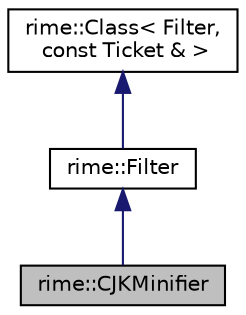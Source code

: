 digraph "rime::CJKMinifier"
{
  edge [fontname="Helvetica",fontsize="10",labelfontname="Helvetica",labelfontsize="10"];
  node [fontname="Helvetica",fontsize="10",shape=record];
  Node1 [label="rime::CJKMinifier",height=0.2,width=0.4,color="black", fillcolor="grey75", style="filled" fontcolor="black"];
  Node2 -> Node1 [dir="back",color="midnightblue",fontsize="10",style="solid",fontname="Helvetica"];
  Node2 [label="rime::Filter",height=0.2,width=0.4,color="black", fillcolor="white", style="filled",URL="$a00073.html"];
  Node3 -> Node2 [dir="back",color="midnightblue",fontsize="10",style="solid",fontname="Helvetica"];
  Node3 [label="rime::Class\< Filter,\l const Ticket & \>",height=0.2,width=0.4,color="black", fillcolor="white", style="filled",URL="$a00017.html"];
}
